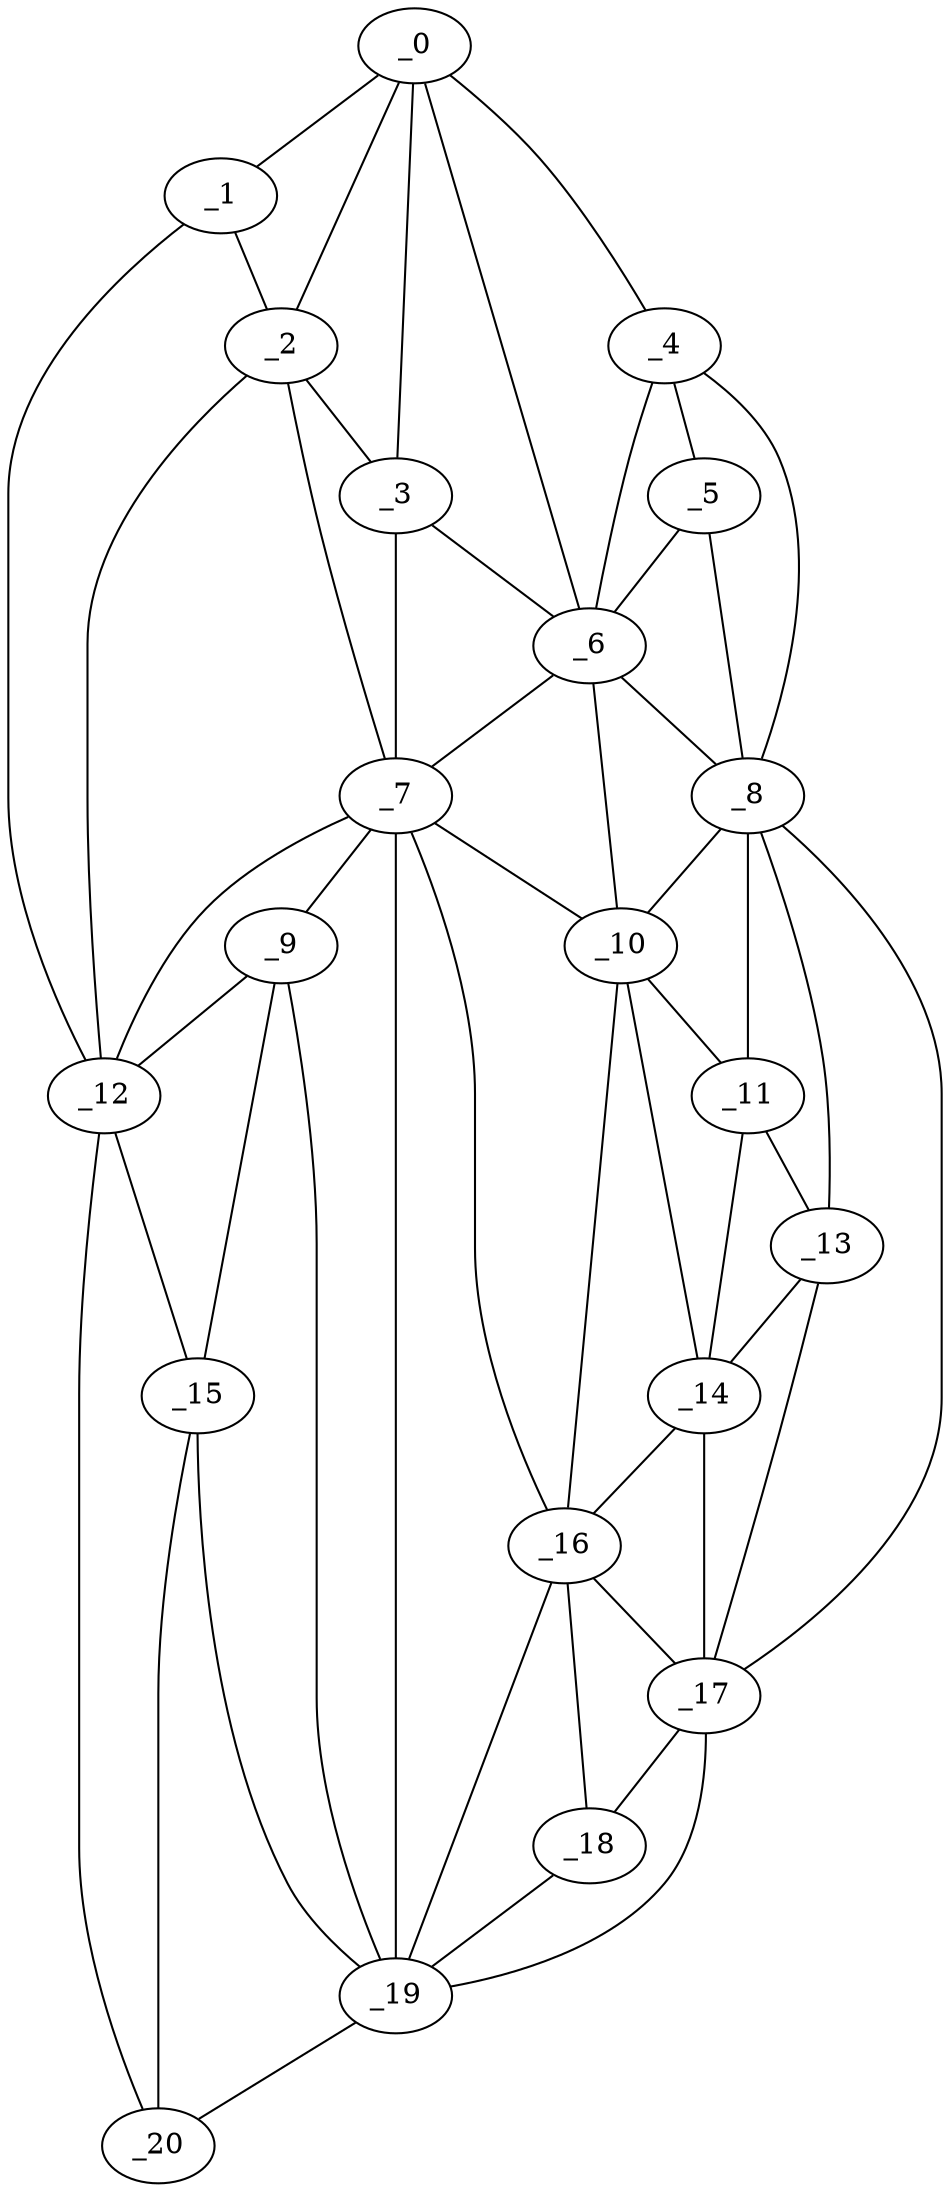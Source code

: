 graph "obj55__145.gxl" {
	_0	 [x=17,
		y=44];
	_1	 [x=18,
		y=16];
	_0 -- _1	 [valence=1];
	_2	 [x=30,
		y=18];
	_0 -- _2	 [valence=2];
	_3	 [x=45,
		y=20];
	_0 -- _3	 [valence=1];
	_4	 [x=61,
		y=97];
	_0 -- _4	 [valence=1];
	_6	 [x=66,
		y=78];
	_0 -- _6	 [valence=2];
	_1 -- _2	 [valence=1];
	_12	 [x=94,
		y=3];
	_1 -- _12	 [valence=1];
	_2 -- _3	 [valence=2];
	_7	 [x=69,
		y=15];
	_2 -- _7	 [valence=2];
	_2 -- _12	 [valence=2];
	_3 -- _6	 [valence=2];
	_3 -- _7	 [valence=1];
	_5	 [x=65,
		y=89];
	_4 -- _5	 [valence=1];
	_4 -- _6	 [valence=2];
	_8	 [x=74,
		y=94];
	_4 -- _8	 [valence=1];
	_5 -- _6	 [valence=2];
	_5 -- _8	 [valence=2];
	_6 -- _7	 [valence=2];
	_6 -- _8	 [valence=1];
	_10	 [x=85,
		y=75];
	_6 -- _10	 [valence=2];
	_9	 [x=84,
		y=11];
	_7 -- _9	 [valence=2];
	_7 -- _10	 [valence=2];
	_7 -- _12	 [valence=2];
	_16	 [x=102,
		y=62];
	_7 -- _16	 [valence=2];
	_19	 [x=112,
		y=40];
	_7 -- _19	 [valence=1];
	_8 -- _10	 [valence=2];
	_11	 [x=88,
		y=82];
	_8 -- _11	 [valence=2];
	_13	 [x=96,
		y=87];
	_8 -- _13	 [valence=2];
	_17	 [x=107,
		y=86];
	_8 -- _17	 [valence=1];
	_9 -- _12	 [valence=1];
	_15	 [x=98,
		y=13];
	_9 -- _15	 [valence=2];
	_9 -- _19	 [valence=1];
	_10 -- _11	 [valence=2];
	_14	 [x=97,
		y=72];
	_10 -- _14	 [valence=2];
	_10 -- _16	 [valence=2];
	_11 -- _13	 [valence=2];
	_11 -- _14	 [valence=2];
	_12 -- _15	 [valence=2];
	_20	 [x=113,
		y=12];
	_12 -- _20	 [valence=1];
	_13 -- _14	 [valence=2];
	_13 -- _17	 [valence=2];
	_14 -- _16	 [valence=1];
	_14 -- _17	 [valence=2];
	_15 -- _19	 [valence=2];
	_15 -- _20	 [valence=2];
	_16 -- _17	 [valence=2];
	_18	 [x=108,
		y=59];
	_16 -- _18	 [valence=1];
	_16 -- _19	 [valence=2];
	_17 -- _18	 [valence=2];
	_17 -- _19	 [valence=1];
	_18 -- _19	 [valence=2];
	_19 -- _20	 [valence=1];
}
